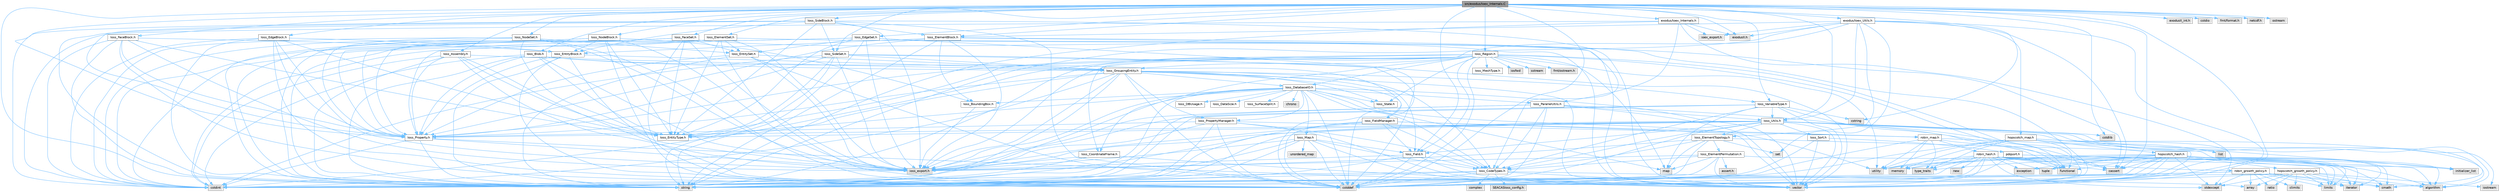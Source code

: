 digraph "src/exodus/Ioex_Internals.C"
{
 // INTERACTIVE_SVG=YES
 // LATEX_PDF_SIZE
  bgcolor="transparent";
  edge [fontname=Helvetica,fontsize=10,labelfontname=Helvetica,labelfontsize=10];
  node [fontname=Helvetica,fontsize=10,shape=box,height=0.2,width=0.4];
  Node1 [id="Node000001",label="src/exodus/Ioex_Internals.C",height=0.2,width=0.4,color="gray40", fillcolor="grey60", style="filled", fontcolor="black",tooltip=" "];
  Node1 -> Node2 [id="edge1_Node000001_Node000002",color="steelblue1",style="solid",tooltip=" "];
  Node2 [id="Node000002",label="exodus/Ioex_Internals.h",height=0.2,width=0.4,color="grey40", fillcolor="white", style="filled",URL="$Ioex__Internals_8h.html",tooltip=" "];
  Node2 -> Node3 [id="edge2_Node000002_Node000003",color="steelblue1",style="solid",tooltip=" "];
  Node3 [id="Node000003",label="ioex_export.h",height=0.2,width=0.4,color="grey60", fillcolor="#E0E0E0", style="filled",tooltip=" "];
  Node2 -> Node4 [id="edge3_Node000002_Node000004",color="steelblue1",style="solid",tooltip=" "];
  Node4 [id="Node000004",label="Ioss_ParallelUtils.h",height=0.2,width=0.4,color="grey40", fillcolor="white", style="filled",URL="$Ioss__ParallelUtils_8h.html",tooltip=" "];
  Node4 -> Node5 [id="edge4_Node000004_Node000005",color="steelblue1",style="solid",tooltip=" "];
  Node5 [id="Node000005",label="ioss_export.h",height=0.2,width=0.4,color="grey60", fillcolor="#E0E0E0", style="filled",tooltip=" "];
  Node4 -> Node6 [id="edge5_Node000004_Node000006",color="steelblue1",style="solid",tooltip=" "];
  Node6 [id="Node000006",label="Ioss_CodeTypes.h",height=0.2,width=0.4,color="grey40", fillcolor="white", style="filled",URL="$Ioss__CodeTypes_8h.html",tooltip=" "];
  Node6 -> Node7 [id="edge6_Node000006_Node000007",color="steelblue1",style="solid",tooltip=" "];
  Node7 [id="Node000007",label="array",height=0.2,width=0.4,color="grey60", fillcolor="#E0E0E0", style="filled",tooltip=" "];
  Node6 -> Node8 [id="edge7_Node000006_Node000008",color="steelblue1",style="solid",tooltip=" "];
  Node8 [id="Node000008",label="cstddef",height=0.2,width=0.4,color="grey60", fillcolor="#E0E0E0", style="filled",tooltip=" "];
  Node6 -> Node9 [id="edge8_Node000006_Node000009",color="steelblue1",style="solid",tooltip=" "];
  Node9 [id="Node000009",label="cstdint",height=0.2,width=0.4,color="grey60", fillcolor="#E0E0E0", style="filled",tooltip=" "];
  Node6 -> Node10 [id="edge9_Node000006_Node000010",color="steelblue1",style="solid",tooltip=" "];
  Node10 [id="Node000010",label="string",height=0.2,width=0.4,color="grey60", fillcolor="#E0E0E0", style="filled",tooltip=" "];
  Node6 -> Node11 [id="edge10_Node000006_Node000011",color="steelblue1",style="solid",tooltip=" "];
  Node11 [id="Node000011",label="vector",height=0.2,width=0.4,color="grey60", fillcolor="#E0E0E0", style="filled",tooltip=" "];
  Node6 -> Node12 [id="edge11_Node000006_Node000012",color="steelblue1",style="solid",tooltip=" "];
  Node12 [id="Node000012",label="SEACASIoss_config.h",height=0.2,width=0.4,color="grey60", fillcolor="#E0E0E0", style="filled",tooltip=" "];
  Node6 -> Node13 [id="edge12_Node000006_Node000013",color="steelblue1",style="solid",tooltip=" "];
  Node13 [id="Node000013",label="complex",height=0.2,width=0.4,color="grey60", fillcolor="#E0E0E0", style="filled",tooltip=" "];
  Node4 -> Node14 [id="edge13_Node000004_Node000014",color="steelblue1",style="solid",tooltip=" "];
  Node14 [id="Node000014",label="Ioss_Utils.h",height=0.2,width=0.4,color="grey40", fillcolor="white", style="filled",URL="$Ioss__Utils_8h.html",tooltip=" "];
  Node14 -> Node5 [id="edge14_Node000014_Node000005",color="steelblue1",style="solid",tooltip=" "];
  Node14 -> Node6 [id="edge15_Node000014_Node000006",color="steelblue1",style="solid",tooltip=" "];
  Node14 -> Node15 [id="edge16_Node000014_Node000015",color="steelblue1",style="solid",tooltip=" "];
  Node15 [id="Node000015",label="Ioss_ElementTopology.h",height=0.2,width=0.4,color="grey40", fillcolor="white", style="filled",URL="$Ioss__ElementTopology_8h.html",tooltip=" "];
  Node15 -> Node5 [id="edge17_Node000015_Node000005",color="steelblue1",style="solid",tooltip=" "];
  Node15 -> Node6 [id="edge18_Node000015_Node000006",color="steelblue1",style="solid",tooltip=" "];
  Node15 -> Node16 [id="edge19_Node000015_Node000016",color="steelblue1",style="solid",tooltip=" "];
  Node16 [id="Node000016",label="Ioss_ElementPermutation.h",height=0.2,width=0.4,color="grey40", fillcolor="white", style="filled",URL="$Ioss__ElementPermutation_8h.html",tooltip=" "];
  Node16 -> Node5 [id="edge20_Node000016_Node000005",color="steelblue1",style="solid",tooltip=" "];
  Node16 -> Node6 [id="edge21_Node000016_Node000006",color="steelblue1",style="solid",tooltip=" "];
  Node16 -> Node17 [id="edge22_Node000016_Node000017",color="steelblue1",style="solid",tooltip=" "];
  Node17 [id="Node000017",label="assert.h",height=0.2,width=0.4,color="grey60", fillcolor="#E0E0E0", style="filled",tooltip=" "];
  Node16 -> Node18 [id="edge23_Node000016_Node000018",color="steelblue1",style="solid",tooltip=" "];
  Node18 [id="Node000018",label="limits",height=0.2,width=0.4,color="grey60", fillcolor="#E0E0E0", style="filled",tooltip=" "];
  Node16 -> Node19 [id="edge24_Node000016_Node000019",color="steelblue1",style="solid",tooltip=" "];
  Node19 [id="Node000019",label="map",height=0.2,width=0.4,color="grey60", fillcolor="#E0E0E0", style="filled",tooltip=" "];
  Node16 -> Node10 [id="edge25_Node000016_Node000010",color="steelblue1",style="solid",tooltip=" "];
  Node16 -> Node11 [id="edge26_Node000016_Node000011",color="steelblue1",style="solid",tooltip=" "];
  Node15 -> Node19 [id="edge27_Node000015_Node000019",color="steelblue1",style="solid",tooltip=" "];
  Node15 -> Node20 [id="edge28_Node000015_Node000020",color="steelblue1",style="solid",tooltip=" "];
  Node20 [id="Node000020",label="set",height=0.2,width=0.4,color="grey60", fillcolor="#E0E0E0", style="filled",tooltip=" "];
  Node15 -> Node10 [id="edge29_Node000015_Node000010",color="steelblue1",style="solid",tooltip=" "];
  Node15 -> Node11 [id="edge30_Node000015_Node000011",color="steelblue1",style="solid",tooltip=" "];
  Node14 -> Node21 [id="edge31_Node000014_Node000021",color="steelblue1",style="solid",tooltip=" "];
  Node21 [id="Node000021",label="Ioss_EntityType.h",height=0.2,width=0.4,color="grey40", fillcolor="white", style="filled",URL="$Ioss__EntityType_8h.html",tooltip=" "];
  Node14 -> Node22 [id="edge32_Node000014_Node000022",color="steelblue1",style="solid",tooltip=" "];
  Node22 [id="Node000022",label="Ioss_Field.h",height=0.2,width=0.4,color="grey40", fillcolor="white", style="filled",URL="$Ioss__Field_8h.html",tooltip=" "];
  Node22 -> Node5 [id="edge33_Node000022_Node000005",color="steelblue1",style="solid",tooltip=" "];
  Node22 -> Node6 [id="edge34_Node000022_Node000006",color="steelblue1",style="solid",tooltip=" "];
  Node22 -> Node8 [id="edge35_Node000022_Node000008",color="steelblue1",style="solid",tooltip=" "];
  Node22 -> Node10 [id="edge36_Node000022_Node000010",color="steelblue1",style="solid",tooltip=" "];
  Node22 -> Node11 [id="edge37_Node000022_Node000011",color="steelblue1",style="solid",tooltip=" "];
  Node14 -> Node23 [id="edge38_Node000014_Node000023",color="steelblue1",style="solid",tooltip=" "];
  Node23 [id="Node000023",label="Ioss_Property.h",height=0.2,width=0.4,color="grey40", fillcolor="white", style="filled",URL="$Ioss__Property_8h.html",tooltip=" "];
  Node23 -> Node5 [id="edge39_Node000023_Node000005",color="steelblue1",style="solid",tooltip=" "];
  Node23 -> Node9 [id="edge40_Node000023_Node000009",color="steelblue1",style="solid",tooltip=" "];
  Node23 -> Node10 [id="edge41_Node000023_Node000010",color="steelblue1",style="solid",tooltip=" "];
  Node23 -> Node11 [id="edge42_Node000023_Node000011",color="steelblue1",style="solid",tooltip=" "];
  Node14 -> Node24 [id="edge43_Node000014_Node000024",color="steelblue1",style="solid",tooltip=" "];
  Node24 [id="Node000024",label="Ioss_Sort.h",height=0.2,width=0.4,color="grey40", fillcolor="white", style="filled",URL="$Ioss__Sort_8h.html",tooltip=" "];
  Node24 -> Node25 [id="edge44_Node000024_Node000025",color="steelblue1",style="solid",tooltip=" "];
  Node25 [id="Node000025",label="pdqsort.h",height=0.2,width=0.4,color="grey40", fillcolor="white", style="filled",URL="$pdqsort_8h.html",tooltip=" "];
  Node25 -> Node26 [id="edge45_Node000025_Node000026",color="steelblue1",style="solid",tooltip=" "];
  Node26 [id="Node000026",label="algorithm",height=0.2,width=0.4,color="grey60", fillcolor="#E0E0E0", style="filled",tooltip=" "];
  Node25 -> Node8 [id="edge46_Node000025_Node000008",color="steelblue1",style="solid",tooltip=" "];
  Node25 -> Node27 [id="edge47_Node000025_Node000027",color="steelblue1",style="solid",tooltip=" "];
  Node27 [id="Node000027",label="functional",height=0.2,width=0.4,color="grey60", fillcolor="#E0E0E0", style="filled",tooltip=" "];
  Node25 -> Node28 [id="edge48_Node000025_Node000028",color="steelblue1",style="solid",tooltip=" "];
  Node28 [id="Node000028",label="iterator",height=0.2,width=0.4,color="grey60", fillcolor="#E0E0E0", style="filled",tooltip=" "];
  Node25 -> Node29 [id="edge49_Node000025_Node000029",color="steelblue1",style="solid",tooltip=" "];
  Node29 [id="Node000029",label="utility",height=0.2,width=0.4,color="grey60", fillcolor="#E0E0E0", style="filled",tooltip=" "];
  Node24 -> Node8 [id="edge50_Node000024_Node000008",color="steelblue1",style="solid",tooltip=" "];
  Node24 -> Node11 [id="edge51_Node000024_Node000011",color="steelblue1",style="solid",tooltip=" "];
  Node14 -> Node26 [id="edge52_Node000014_Node000026",color="steelblue1",style="solid",tooltip=" "];
  Node14 -> Node30 [id="edge53_Node000014_Node000030",color="steelblue1",style="solid",tooltip=" "];
  Node30 [id="Node000030",label="cassert",height=0.2,width=0.4,color="grey60", fillcolor="#E0E0E0", style="filled",tooltip=" "];
  Node14 -> Node31 [id="edge54_Node000014_Node000031",color="steelblue1",style="solid",tooltip=" "];
  Node31 [id="Node000031",label="cmath",height=0.2,width=0.4,color="grey60", fillcolor="#E0E0E0", style="filled",tooltip=" "];
  Node14 -> Node8 [id="edge55_Node000014_Node000008",color="steelblue1",style="solid",tooltip=" "];
  Node14 -> Node9 [id="edge56_Node000014_Node000009",color="steelblue1",style="solid",tooltip=" "];
  Node14 -> Node32 [id="edge57_Node000014_Node000032",color="steelblue1",style="solid",tooltip=" "];
  Node32 [id="Node000032",label="cstdlib",height=0.2,width=0.4,color="grey60", fillcolor="#E0E0E0", style="filled",tooltip=" "];
  Node14 -> Node33 [id="edge58_Node000014_Node000033",color="steelblue1",style="solid",tooltip=" "];
  Node33 [id="Node000033",label="iostream",height=0.2,width=0.4,color="grey60", fillcolor="#E0E0E0", style="filled",tooltip=" "];
  Node14 -> Node34 [id="edge59_Node000014_Node000034",color="steelblue1",style="solid",tooltip=" "];
  Node34 [id="Node000034",label="stdexcept",height=0.2,width=0.4,color="grey60", fillcolor="#E0E0E0", style="filled",tooltip=" "];
  Node14 -> Node10 [id="edge60_Node000014_Node000010",color="steelblue1",style="solid",tooltip=" "];
  Node14 -> Node11 [id="edge61_Node000014_Node000011",color="steelblue1",style="solid",tooltip=" "];
  Node4 -> Node30 [id="edge62_Node000004_Node000030",color="steelblue1",style="solid",tooltip=" "];
  Node4 -> Node8 [id="edge63_Node000004_Node000008",color="steelblue1",style="solid",tooltip=" "];
  Node4 -> Node10 [id="edge64_Node000004_Node000010",color="steelblue1",style="solid",tooltip=" "];
  Node4 -> Node11 [id="edge65_Node000004_Node000011",color="steelblue1",style="solid",tooltip=" "];
  Node2 -> Node9 [id="edge66_Node000002_Node000009",color="steelblue1",style="solid",tooltip=" "];
  Node2 -> Node35 [id="edge67_Node000002_Node000035",color="steelblue1",style="solid",tooltip=" "];
  Node35 [id="Node000035",label="exodusII.h",height=0.2,width=0.4,color="grey60", fillcolor="#E0E0E0", style="filled",tooltip=" "];
  Node2 -> Node10 [id="edge68_Node000002_Node000010",color="steelblue1",style="solid",tooltip=" "];
  Node2 -> Node11 [id="edge69_Node000002_Node000011",color="steelblue1",style="solid",tooltip=" "];
  Node1 -> Node36 [id="edge70_Node000001_Node000036",color="steelblue1",style="solid",tooltip=" "];
  Node36 [id="Node000036",label="exodus/Ioex_Utils.h",height=0.2,width=0.4,color="grey40", fillcolor="white", style="filled",URL="$Ioex__Utils_8h.html",tooltip=" "];
  Node36 -> Node3 [id="edge71_Node000036_Node000003",color="steelblue1",style="solid",tooltip=" "];
  Node36 -> Node37 [id="edge72_Node000036_Node000037",color="steelblue1",style="solid",tooltip=" "];
  Node37 [id="Node000037",label="Ioss_CoordinateFrame.h",height=0.2,width=0.4,color="grey40", fillcolor="white", style="filled",URL="$Ioss__CoordinateFrame_8h.html",tooltip=" "];
  Node37 -> Node5 [id="edge73_Node000037_Node000005",color="steelblue1",style="solid",tooltip=" "];
  Node37 -> Node9 [id="edge74_Node000037_Node000009",color="steelblue1",style="solid",tooltip=" "];
  Node37 -> Node11 [id="edge75_Node000037_Node000011",color="steelblue1",style="solid",tooltip=" "];
  Node36 -> Node38 [id="edge76_Node000036_Node000038",color="steelblue1",style="solid",tooltip=" "];
  Node38 [id="Node000038",label="Ioss_ElementBlock.h",height=0.2,width=0.4,color="grey40", fillcolor="white", style="filled",URL="$Ioss__ElementBlock_8h.html",tooltip=" "];
  Node38 -> Node5 [id="edge77_Node000038_Node000005",color="steelblue1",style="solid",tooltip=" "];
  Node38 -> Node39 [id="edge78_Node000038_Node000039",color="steelblue1",style="solid",tooltip=" "];
  Node39 [id="Node000039",label="Ioss_BoundingBox.h",height=0.2,width=0.4,color="grey40", fillcolor="white", style="filled",URL="$Ioss__BoundingBox_8h.html",tooltip=" "];
  Node39 -> Node5 [id="edge79_Node000039_Node000005",color="steelblue1",style="solid",tooltip=" "];
  Node38 -> Node6 [id="edge80_Node000038_Node000006",color="steelblue1",style="solid",tooltip=" "];
  Node38 -> Node40 [id="edge81_Node000038_Node000040",color="steelblue1",style="solid",tooltip=" "];
  Node40 [id="Node000040",label="Ioss_EntityBlock.h",height=0.2,width=0.4,color="grey40", fillcolor="white", style="filled",URL="$Ioss__EntityBlock_8h.html",tooltip=" "];
  Node40 -> Node5 [id="edge82_Node000040_Node000005",color="steelblue1",style="solid",tooltip=" "];
  Node40 -> Node41 [id="edge83_Node000040_Node000041",color="steelblue1",style="solid",tooltip=" "];
  Node41 [id="Node000041",label="Ioss_GroupingEntity.h",height=0.2,width=0.4,color="grey40", fillcolor="white", style="filled",URL="$Ioss__GroupingEntity_8h.html",tooltip=" "];
  Node41 -> Node5 [id="edge84_Node000041_Node000005",color="steelblue1",style="solid",tooltip=" "];
  Node41 -> Node6 [id="edge85_Node000041_Node000006",color="steelblue1",style="solid",tooltip=" "];
  Node41 -> Node42 [id="edge86_Node000041_Node000042",color="steelblue1",style="solid",tooltip=" "];
  Node42 [id="Node000042",label="Ioss_DatabaseIO.h",height=0.2,width=0.4,color="grey40", fillcolor="white", style="filled",URL="$Ioss__DatabaseIO_8h.html",tooltip=" "];
  Node42 -> Node5 [id="edge87_Node000042_Node000005",color="steelblue1",style="solid",tooltip=" "];
  Node42 -> Node39 [id="edge88_Node000042_Node000039",color="steelblue1",style="solid",tooltip=" "];
  Node42 -> Node6 [id="edge89_Node000042_Node000006",color="steelblue1",style="solid",tooltip=" "];
  Node42 -> Node43 [id="edge90_Node000042_Node000043",color="steelblue1",style="solid",tooltip=" "];
  Node43 [id="Node000043",label="Ioss_DBUsage.h",height=0.2,width=0.4,color="grey40", fillcolor="white", style="filled",URL="$Ioss__DBUsage_8h.html",tooltip=" "];
  Node42 -> Node44 [id="edge91_Node000042_Node000044",color="steelblue1",style="solid",tooltip=" "];
  Node44 [id="Node000044",label="Ioss_DataSize.h",height=0.2,width=0.4,color="grey40", fillcolor="white", style="filled",URL="$Ioss__DataSize_8h.html",tooltip=" "];
  Node42 -> Node21 [id="edge92_Node000042_Node000021",color="steelblue1",style="solid",tooltip=" "];
  Node42 -> Node45 [id="edge93_Node000042_Node000045",color="steelblue1",style="solid",tooltip=" "];
  Node45 [id="Node000045",label="Ioss_Map.h",height=0.2,width=0.4,color="grey40", fillcolor="white", style="filled",URL="$Ioss__Map_8h.html",tooltip=" "];
  Node45 -> Node5 [id="edge94_Node000045_Node000005",color="steelblue1",style="solid",tooltip=" "];
  Node45 -> Node6 [id="edge95_Node000045_Node000006",color="steelblue1",style="solid",tooltip=" "];
  Node45 -> Node22 [id="edge96_Node000045_Node000022",color="steelblue1",style="solid",tooltip=" "];
  Node45 -> Node8 [id="edge97_Node000045_Node000008",color="steelblue1",style="solid",tooltip=" "];
  Node45 -> Node9 [id="edge98_Node000045_Node000009",color="steelblue1",style="solid",tooltip=" "];
  Node45 -> Node10 [id="edge99_Node000045_Node000010",color="steelblue1",style="solid",tooltip=" "];
  Node45 -> Node11 [id="edge100_Node000045_Node000011",color="steelblue1",style="solid",tooltip=" "];
  Node45 -> Node46 [id="edge101_Node000045_Node000046",color="steelblue1",style="solid",tooltip=" "];
  Node46 [id="Node000046",label="unordered_map",height=0.2,width=0.4,color="grey60", fillcolor="#E0E0E0", style="filled",tooltip=" "];
  Node42 -> Node4 [id="edge102_Node000042_Node000004",color="steelblue1",style="solid",tooltip=" "];
  Node42 -> Node47 [id="edge103_Node000042_Node000047",color="steelblue1",style="solid",tooltip=" "];
  Node47 [id="Node000047",label="Ioss_PropertyManager.h",height=0.2,width=0.4,color="grey40", fillcolor="white", style="filled",URL="$Ioss__PropertyManager_8h.html",tooltip=" "];
  Node47 -> Node5 [id="edge104_Node000047_Node000005",color="steelblue1",style="solid",tooltip=" "];
  Node47 -> Node6 [id="edge105_Node000047_Node000006",color="steelblue1",style="solid",tooltip=" "];
  Node47 -> Node23 [id="edge106_Node000047_Node000023",color="steelblue1",style="solid",tooltip=" "];
  Node47 -> Node8 [id="edge107_Node000047_Node000008",color="steelblue1",style="solid",tooltip=" "];
  Node47 -> Node10 [id="edge108_Node000047_Node000010",color="steelblue1",style="solid",tooltip=" "];
  Node47 -> Node11 [id="edge109_Node000047_Node000011",color="steelblue1",style="solid",tooltip=" "];
  Node47 -> Node48 [id="edge110_Node000047_Node000048",color="steelblue1",style="solid",tooltip=" "];
  Node48 [id="Node000048",label="robin_map.h",height=0.2,width=0.4,color="grey40", fillcolor="white", style="filled",URL="$robin__map_8h.html",tooltip=" "];
  Node48 -> Node8 [id="edge111_Node000048_Node000008",color="steelblue1",style="solid",tooltip=" "];
  Node48 -> Node27 [id="edge112_Node000048_Node000027",color="steelblue1",style="solid",tooltip=" "];
  Node48 -> Node49 [id="edge113_Node000048_Node000049",color="steelblue1",style="solid",tooltip=" "];
  Node49 [id="Node000049",label="initializer_list",height=0.2,width=0.4,color="grey60", fillcolor="#E0E0E0", style="filled",tooltip=" "];
  Node48 -> Node50 [id="edge114_Node000048_Node000050",color="steelblue1",style="solid",tooltip=" "];
  Node50 [id="Node000050",label="memory",height=0.2,width=0.4,color="grey60", fillcolor="#E0E0E0", style="filled",tooltip=" "];
  Node48 -> Node51 [id="edge115_Node000048_Node000051",color="steelblue1",style="solid",tooltip=" "];
  Node51 [id="Node000051",label="type_traits",height=0.2,width=0.4,color="grey60", fillcolor="#E0E0E0", style="filled",tooltip=" "];
  Node48 -> Node29 [id="edge116_Node000048_Node000029",color="steelblue1",style="solid",tooltip=" "];
  Node48 -> Node52 [id="edge117_Node000048_Node000052",color="steelblue1",style="solid",tooltip=" "];
  Node52 [id="Node000052",label="robin_hash.h",height=0.2,width=0.4,color="grey40", fillcolor="white", style="filled",URL="$robin__hash_8h.html",tooltip=" "];
  Node52 -> Node26 [id="edge118_Node000052_Node000026",color="steelblue1",style="solid",tooltip=" "];
  Node52 -> Node30 [id="edge119_Node000052_Node000030",color="steelblue1",style="solid",tooltip=" "];
  Node52 -> Node31 [id="edge120_Node000052_Node000031",color="steelblue1",style="solid",tooltip=" "];
  Node52 -> Node8 [id="edge121_Node000052_Node000008",color="steelblue1",style="solid",tooltip=" "];
  Node52 -> Node9 [id="edge122_Node000052_Node000009",color="steelblue1",style="solid",tooltip=" "];
  Node52 -> Node53 [id="edge123_Node000052_Node000053",color="steelblue1",style="solid",tooltip=" "];
  Node53 [id="Node000053",label="exception",height=0.2,width=0.4,color="grey60", fillcolor="#E0E0E0", style="filled",tooltip=" "];
  Node52 -> Node28 [id="edge124_Node000052_Node000028",color="steelblue1",style="solid",tooltip=" "];
  Node52 -> Node18 [id="edge125_Node000052_Node000018",color="steelblue1",style="solid",tooltip=" "];
  Node52 -> Node50 [id="edge126_Node000052_Node000050",color="steelblue1",style="solid",tooltip=" "];
  Node52 -> Node54 [id="edge127_Node000052_Node000054",color="steelblue1",style="solid",tooltip=" "];
  Node54 [id="Node000054",label="new",height=0.2,width=0.4,color="grey60", fillcolor="#E0E0E0", style="filled",tooltip=" "];
  Node52 -> Node34 [id="edge128_Node000052_Node000034",color="steelblue1",style="solid",tooltip=" "];
  Node52 -> Node55 [id="edge129_Node000052_Node000055",color="steelblue1",style="solid",tooltip=" "];
  Node55 [id="Node000055",label="tuple",height=0.2,width=0.4,color="grey60", fillcolor="#E0E0E0", style="filled",tooltip=" "];
  Node52 -> Node51 [id="edge130_Node000052_Node000051",color="steelblue1",style="solid",tooltip=" "];
  Node52 -> Node29 [id="edge131_Node000052_Node000029",color="steelblue1",style="solid",tooltip=" "];
  Node52 -> Node11 [id="edge132_Node000052_Node000011",color="steelblue1",style="solid",tooltip=" "];
  Node52 -> Node56 [id="edge133_Node000052_Node000056",color="steelblue1",style="solid",tooltip=" "];
  Node56 [id="Node000056",label="robin_growth_policy.h",height=0.2,width=0.4,color="grey40", fillcolor="white", style="filled",URL="$robin__growth__policy_8h.html",tooltip=" "];
  Node56 -> Node26 [id="edge134_Node000056_Node000026",color="steelblue1",style="solid",tooltip=" "];
  Node56 -> Node7 [id="edge135_Node000056_Node000007",color="steelblue1",style="solid",tooltip=" "];
  Node56 -> Node57 [id="edge136_Node000056_Node000057",color="steelblue1",style="solid",tooltip=" "];
  Node57 [id="Node000057",label="climits",height=0.2,width=0.4,color="grey60", fillcolor="#E0E0E0", style="filled",tooltip=" "];
  Node56 -> Node31 [id="edge137_Node000056_Node000031",color="steelblue1",style="solid",tooltip=" "];
  Node56 -> Node8 [id="edge138_Node000056_Node000008",color="steelblue1",style="solid",tooltip=" "];
  Node56 -> Node9 [id="edge139_Node000056_Node000009",color="steelblue1",style="solid",tooltip=" "];
  Node56 -> Node28 [id="edge140_Node000056_Node000028",color="steelblue1",style="solid",tooltip=" "];
  Node56 -> Node18 [id="edge141_Node000056_Node000018",color="steelblue1",style="solid",tooltip=" "];
  Node56 -> Node58 [id="edge142_Node000056_Node000058",color="steelblue1",style="solid",tooltip=" "];
  Node58 [id="Node000058",label="ratio",height=0.2,width=0.4,color="grey60", fillcolor="#E0E0E0", style="filled",tooltip=" "];
  Node56 -> Node34 [id="edge143_Node000056_Node000034",color="steelblue1",style="solid",tooltip=" "];
  Node42 -> Node59 [id="edge144_Node000042_Node000059",color="steelblue1",style="solid",tooltip=" "];
  Node59 [id="Node000059",label="Ioss_State.h",height=0.2,width=0.4,color="grey40", fillcolor="white", style="filled",URL="$Ioss__State_8h.html",tooltip=" "];
  Node42 -> Node60 [id="edge145_Node000042_Node000060",color="steelblue1",style="solid",tooltip=" "];
  Node60 [id="Node000060",label="Ioss_SurfaceSplit.h",height=0.2,width=0.4,color="grey40", fillcolor="white", style="filled",URL="$Ioss__SurfaceSplit_8h.html",tooltip=" "];
  Node42 -> Node61 [id="edge146_Node000042_Node000061",color="steelblue1",style="solid",tooltip=" "];
  Node61 [id="Node000061",label="chrono",height=0.2,width=0.4,color="grey60", fillcolor="#E0E0E0", style="filled",tooltip=" "];
  Node42 -> Node8 [id="edge147_Node000042_Node000008",color="steelblue1",style="solid",tooltip=" "];
  Node42 -> Node9 [id="edge148_Node000042_Node000009",color="steelblue1",style="solid",tooltip=" "];
  Node42 -> Node19 [id="edge149_Node000042_Node000019",color="steelblue1",style="solid",tooltip=" "];
  Node42 -> Node10 [id="edge150_Node000042_Node000010",color="steelblue1",style="solid",tooltip=" "];
  Node42 -> Node29 [id="edge151_Node000042_Node000029",color="steelblue1",style="solid",tooltip=" "];
  Node42 -> Node11 [id="edge152_Node000042_Node000011",color="steelblue1",style="solid",tooltip=" "];
  Node41 -> Node21 [id="edge153_Node000041_Node000021",color="steelblue1",style="solid",tooltip=" "];
  Node41 -> Node22 [id="edge154_Node000041_Node000022",color="steelblue1",style="solid",tooltip=" "];
  Node41 -> Node62 [id="edge155_Node000041_Node000062",color="steelblue1",style="solid",tooltip=" "];
  Node62 [id="Node000062",label="Ioss_FieldManager.h",height=0.2,width=0.4,color="grey40", fillcolor="white", style="filled",URL="$Ioss__FieldManager_8h.html",tooltip=" "];
  Node62 -> Node5 [id="edge156_Node000062_Node000005",color="steelblue1",style="solid",tooltip=" "];
  Node62 -> Node6 [id="edge157_Node000062_Node000006",color="steelblue1",style="solid",tooltip=" "];
  Node62 -> Node22 [id="edge158_Node000062_Node000022",color="steelblue1",style="solid",tooltip=" "];
  Node62 -> Node8 [id="edge159_Node000062_Node000008",color="steelblue1",style="solid",tooltip=" "];
  Node62 -> Node10 [id="edge160_Node000062_Node000010",color="steelblue1",style="solid",tooltip=" "];
  Node62 -> Node11 [id="edge161_Node000062_Node000011",color="steelblue1",style="solid",tooltip=" "];
  Node62 -> Node48 [id="edge162_Node000062_Node000048",color="steelblue1",style="solid",tooltip=" "];
  Node41 -> Node23 [id="edge163_Node000041_Node000023",color="steelblue1",style="solid",tooltip=" "];
  Node41 -> Node47 [id="edge164_Node000041_Node000047",color="steelblue1",style="solid",tooltip=" "];
  Node41 -> Node59 [id="edge165_Node000041_Node000059",color="steelblue1",style="solid",tooltip=" "];
  Node41 -> Node63 [id="edge166_Node000041_Node000063",color="steelblue1",style="solid",tooltip=" "];
  Node63 [id="Node000063",label="Ioss_VariableType.h",height=0.2,width=0.4,color="grey40", fillcolor="white", style="filled",URL="$Ioss__VariableType_8h.html",tooltip=" "];
  Node63 -> Node5 [id="edge167_Node000063_Node000005",color="steelblue1",style="solid",tooltip=" "];
  Node63 -> Node6 [id="edge168_Node000063_Node000006",color="steelblue1",style="solid",tooltip=" "];
  Node63 -> Node14 [id="edge169_Node000063_Node000014",color="steelblue1",style="solid",tooltip=" "];
  Node63 -> Node64 [id="edge170_Node000063_Node000064",color="steelblue1",style="solid",tooltip=" "];
  Node64 [id="Node000064",label="cstring",height=0.2,width=0.4,color="grey60", fillcolor="#E0E0E0", style="filled",tooltip=" "];
  Node63 -> Node27 [id="edge171_Node000063_Node000027",color="steelblue1",style="solid",tooltip=" "];
  Node63 -> Node19 [id="edge172_Node000063_Node000019",color="steelblue1",style="solid",tooltip=" "];
  Node63 -> Node10 [id="edge173_Node000063_Node000010",color="steelblue1",style="solid",tooltip=" "];
  Node63 -> Node11 [id="edge174_Node000063_Node000011",color="steelblue1",style="solid",tooltip=" "];
  Node41 -> Node8 [id="edge175_Node000041_Node000008",color="steelblue1",style="solid",tooltip=" "];
  Node41 -> Node9 [id="edge176_Node000041_Node000009",color="steelblue1",style="solid",tooltip=" "];
  Node41 -> Node10 [id="edge177_Node000041_Node000010",color="steelblue1",style="solid",tooltip=" "];
  Node41 -> Node11 [id="edge178_Node000041_Node000011",color="steelblue1",style="solid",tooltip=" "];
  Node40 -> Node23 [id="edge179_Node000040_Node000023",color="steelblue1",style="solid",tooltip=" "];
  Node40 -> Node8 [id="edge180_Node000040_Node000008",color="steelblue1",style="solid",tooltip=" "];
  Node40 -> Node10 [id="edge181_Node000040_Node000010",color="steelblue1",style="solid",tooltip=" "];
  Node38 -> Node23 [id="edge182_Node000038_Node000023",color="steelblue1",style="solid",tooltip=" "];
  Node38 -> Node30 [id="edge183_Node000038_Node000030",color="steelblue1",style="solid",tooltip=" "];
  Node38 -> Node10 [id="edge184_Node000038_Node000010",color="steelblue1",style="solid",tooltip=" "];
  Node36 -> Node15 [id="edge185_Node000036_Node000015",color="steelblue1",style="solid",tooltip=" "];
  Node36 -> Node14 [id="edge186_Node000036_Node000014",color="steelblue1",style="solid",tooltip=" "];
  Node36 -> Node30 [id="edge187_Node000036_Node000030",color="steelblue1",style="solid",tooltip=" "];
  Node36 -> Node35 [id="edge188_Node000036_Node000035",color="steelblue1",style="solid",tooltip=" "];
  Node36 -> Node20 [id="edge189_Node000036_Node000020",color="steelblue1",style="solid",tooltip=" "];
  Node36 -> Node10 [id="edge190_Node000036_Node000010",color="steelblue1",style="solid",tooltip=" "];
  Node36 -> Node11 [id="edge191_Node000036_Node000011",color="steelblue1",style="solid",tooltip=" "];
  Node36 -> Node65 [id="edge192_Node000036_Node000065",color="steelblue1",style="solid",tooltip=" "];
  Node65 [id="Node000065",label="hopscotch_map.h",height=0.2,width=0.4,color="grey40", fillcolor="white", style="filled",URL="$hopscotch__map_8h.html",tooltip=" "];
  Node65 -> Node26 [id="edge193_Node000065_Node000026",color="steelblue1",style="solid",tooltip=" "];
  Node65 -> Node8 [id="edge194_Node000065_Node000008",color="steelblue1",style="solid",tooltip=" "];
  Node65 -> Node27 [id="edge195_Node000065_Node000027",color="steelblue1",style="solid",tooltip=" "];
  Node65 -> Node49 [id="edge196_Node000065_Node000049",color="steelblue1",style="solid",tooltip=" "];
  Node65 -> Node66 [id="edge197_Node000065_Node000066",color="steelblue1",style="solid",tooltip=" "];
  Node66 [id="Node000066",label="list",height=0.2,width=0.4,color="grey60", fillcolor="#E0E0E0", style="filled",tooltip=" "];
  Node65 -> Node50 [id="edge198_Node000065_Node000050",color="steelblue1",style="solid",tooltip=" "];
  Node65 -> Node51 [id="edge199_Node000065_Node000051",color="steelblue1",style="solid",tooltip=" "];
  Node65 -> Node29 [id="edge200_Node000065_Node000029",color="steelblue1",style="solid",tooltip=" "];
  Node65 -> Node67 [id="edge201_Node000065_Node000067",color="steelblue1",style="solid",tooltip=" "];
  Node67 [id="Node000067",label="hopscotch_hash.h",height=0.2,width=0.4,color="grey40", fillcolor="white", style="filled",URL="$hopscotch__hash_8h.html",tooltip=" "];
  Node67 -> Node26 [id="edge202_Node000067_Node000026",color="steelblue1",style="solid",tooltip=" "];
  Node67 -> Node30 [id="edge203_Node000067_Node000030",color="steelblue1",style="solid",tooltip=" "];
  Node67 -> Node31 [id="edge204_Node000067_Node000031",color="steelblue1",style="solid",tooltip=" "];
  Node67 -> Node8 [id="edge205_Node000067_Node000008",color="steelblue1",style="solid",tooltip=" "];
  Node67 -> Node9 [id="edge206_Node000067_Node000009",color="steelblue1",style="solid",tooltip=" "];
  Node67 -> Node53 [id="edge207_Node000067_Node000053",color="steelblue1",style="solid",tooltip=" "];
  Node67 -> Node27 [id="edge208_Node000067_Node000027",color="steelblue1",style="solid",tooltip=" "];
  Node67 -> Node49 [id="edge209_Node000067_Node000049",color="steelblue1",style="solid",tooltip=" "];
  Node67 -> Node28 [id="edge210_Node000067_Node000028",color="steelblue1",style="solid",tooltip=" "];
  Node67 -> Node18 [id="edge211_Node000067_Node000018",color="steelblue1",style="solid",tooltip=" "];
  Node67 -> Node50 [id="edge212_Node000067_Node000050",color="steelblue1",style="solid",tooltip=" "];
  Node67 -> Node34 [id="edge213_Node000067_Node000034",color="steelblue1",style="solid",tooltip=" "];
  Node67 -> Node55 [id="edge214_Node000067_Node000055",color="steelblue1",style="solid",tooltip=" "];
  Node67 -> Node51 [id="edge215_Node000067_Node000051",color="steelblue1",style="solid",tooltip=" "];
  Node67 -> Node29 [id="edge216_Node000067_Node000029",color="steelblue1",style="solid",tooltip=" "];
  Node67 -> Node11 [id="edge217_Node000067_Node000011",color="steelblue1",style="solid",tooltip=" "];
  Node67 -> Node68 [id="edge218_Node000067_Node000068",color="steelblue1",style="solid",tooltip=" "];
  Node68 [id="Node000068",label="hopscotch_growth_policy.h",height=0.2,width=0.4,color="grey40", fillcolor="white", style="filled",URL="$hopscotch__growth__policy_8h.html",tooltip=" "];
  Node68 -> Node26 [id="edge219_Node000068_Node000026",color="steelblue1",style="solid",tooltip=" "];
  Node68 -> Node7 [id="edge220_Node000068_Node000007",color="steelblue1",style="solid",tooltip=" "];
  Node68 -> Node57 [id="edge221_Node000068_Node000057",color="steelblue1",style="solid",tooltip=" "];
  Node68 -> Node31 [id="edge222_Node000068_Node000031",color="steelblue1",style="solid",tooltip=" "];
  Node68 -> Node8 [id="edge223_Node000068_Node000008",color="steelblue1",style="solid",tooltip=" "];
  Node68 -> Node9 [id="edge224_Node000068_Node000009",color="steelblue1",style="solid",tooltip=" "];
  Node68 -> Node28 [id="edge225_Node000068_Node000028",color="steelblue1",style="solid",tooltip=" "];
  Node68 -> Node18 [id="edge226_Node000068_Node000018",color="steelblue1",style="solid",tooltip=" "];
  Node68 -> Node58 [id="edge227_Node000068_Node000058",color="steelblue1",style="solid",tooltip=" "];
  Node68 -> Node34 [id="edge228_Node000068_Node000034",color="steelblue1",style="solid",tooltip=" "];
  Node68 -> Node33 [id="edge229_Node000068_Node000033",color="steelblue1",style="solid",tooltip=" "];
  Node1 -> Node35 [id="edge230_Node000001_Node000035",color="steelblue1",style="solid",tooltip=" "];
  Node1 -> Node69 [id="edge231_Node000001_Node000069",color="steelblue1",style="solid",tooltip=" "];
  Node69 [id="Node000069",label="exodusII_int.h",height=0.2,width=0.4,color="grey60", fillcolor="#E0E0E0", style="filled",tooltip=" "];
  Node1 -> Node30 [id="edge232_Node000001_Node000030",color="steelblue1",style="solid",tooltip=" "];
  Node1 -> Node8 [id="edge233_Node000001_Node000008",color="steelblue1",style="solid",tooltip=" "];
  Node1 -> Node70 [id="edge234_Node000001_Node000070",color="steelblue1",style="solid",tooltip=" "];
  Node70 [id="Node000070",label="cstdio",height=0.2,width=0.4,color="grey60", fillcolor="#E0E0E0", style="filled",tooltip=" "];
  Node1 -> Node32 [id="edge235_Node000001_Node000032",color="steelblue1",style="solid",tooltip=" "];
  Node1 -> Node64 [id="edge236_Node000001_Node000064",color="steelblue1",style="solid",tooltip=" "];
  Node1 -> Node71 [id="edge237_Node000001_Node000071",color="steelblue1",style="solid",tooltip=" "];
  Node71 [id="Node000071",label="fmt/format.h",height=0.2,width=0.4,color="grey60", fillcolor="#E0E0E0", style="filled",tooltip=" "];
  Node1 -> Node72 [id="edge238_Node000001_Node000072",color="steelblue1",style="solid",tooltip=" "];
  Node72 [id="Node000072",label="netcdf.h",height=0.2,width=0.4,color="grey60", fillcolor="#E0E0E0", style="filled",tooltip=" "];
  Node1 -> Node73 [id="edge239_Node000001_Node000073",color="steelblue1",style="solid",tooltip=" "];
  Node73 [id="Node000073",label="ostream",height=0.2,width=0.4,color="grey60", fillcolor="#E0E0E0", style="filled",tooltip=" "];
  Node1 -> Node10 [id="edge240_Node000001_Node000010",color="steelblue1",style="solid",tooltip=" "];
  Node1 -> Node11 [id="edge241_Node000001_Node000011",color="steelblue1",style="solid",tooltip=" "];
  Node1 -> Node74 [id="edge242_Node000001_Node000074",color="steelblue1",style="solid",tooltip=" "];
  Node74 [id="Node000074",label="Ioss_Assembly.h",height=0.2,width=0.4,color="grey40", fillcolor="white", style="filled",URL="$Ioss__Assembly_8h.html",tooltip=" "];
  Node74 -> Node5 [id="edge243_Node000074_Node000005",color="steelblue1",style="solid",tooltip=" "];
  Node74 -> Node21 [id="edge244_Node000074_Node000021",color="steelblue1",style="solid",tooltip=" "];
  Node74 -> Node23 [id="edge245_Node000074_Node000023",color="steelblue1",style="solid",tooltip=" "];
  Node74 -> Node41 [id="edge246_Node000074_Node000041",color="steelblue1",style="solid",tooltip=" "];
  Node74 -> Node8 [id="edge247_Node000074_Node000008",color="steelblue1",style="solid",tooltip=" "];
  Node74 -> Node9 [id="edge248_Node000074_Node000009",color="steelblue1",style="solid",tooltip=" "];
  Node74 -> Node10 [id="edge249_Node000074_Node000010",color="steelblue1",style="solid",tooltip=" "];
  Node1 -> Node75 [id="edge250_Node000001_Node000075",color="steelblue1",style="solid",tooltip=" "];
  Node75 [id="Node000075",label="Ioss_Blob.h",height=0.2,width=0.4,color="grey40", fillcolor="white", style="filled",URL="$Ioss__Blob_8h.html",tooltip=" "];
  Node75 -> Node5 [id="edge251_Node000075_Node000005",color="steelblue1",style="solid",tooltip=" "];
  Node75 -> Node21 [id="edge252_Node000075_Node000021",color="steelblue1",style="solid",tooltip=" "];
  Node75 -> Node23 [id="edge253_Node000075_Node000023",color="steelblue1",style="solid",tooltip=" "];
  Node75 -> Node41 [id="edge254_Node000075_Node000041",color="steelblue1",style="solid",tooltip=" "];
  Node75 -> Node8 [id="edge255_Node000075_Node000008",color="steelblue1",style="solid",tooltip=" "];
  Node75 -> Node9 [id="edge256_Node000075_Node000009",color="steelblue1",style="solid",tooltip=" "];
  Node75 -> Node10 [id="edge257_Node000075_Node000010",color="steelblue1",style="solid",tooltip=" "];
  Node1 -> Node76 [id="edge258_Node000001_Node000076",color="steelblue1",style="solid",tooltip=" "];
  Node76 [id="Node000076",label="Ioss_EdgeBlock.h",height=0.2,width=0.4,color="grey40", fillcolor="white", style="filled",URL="$Ioss__EdgeBlock_8h.html",tooltip=" "];
  Node76 -> Node5 [id="edge259_Node000076_Node000005",color="steelblue1",style="solid",tooltip=" "];
  Node76 -> Node21 [id="edge260_Node000076_Node000021",color="steelblue1",style="solid",tooltip=" "];
  Node76 -> Node40 [id="edge261_Node000076_Node000040",color="steelblue1",style="solid",tooltip=" "];
  Node76 -> Node23 [id="edge262_Node000076_Node000023",color="steelblue1",style="solid",tooltip=" "];
  Node76 -> Node8 [id="edge263_Node000076_Node000008",color="steelblue1",style="solid",tooltip=" "];
  Node76 -> Node9 [id="edge264_Node000076_Node000009",color="steelblue1",style="solid",tooltip=" "];
  Node76 -> Node10 [id="edge265_Node000076_Node000010",color="steelblue1",style="solid",tooltip=" "];
  Node1 -> Node77 [id="edge266_Node000001_Node000077",color="steelblue1",style="solid",tooltip=" "];
  Node77 [id="Node000077",label="Ioss_EdgeSet.h",height=0.2,width=0.4,color="grey40", fillcolor="white", style="filled",URL="$Ioss__EdgeSet_8h.html",tooltip=" "];
  Node77 -> Node5 [id="edge267_Node000077_Node000005",color="steelblue1",style="solid",tooltip=" "];
  Node77 -> Node21 [id="edge268_Node000077_Node000021",color="steelblue1",style="solid",tooltip=" "];
  Node77 -> Node23 [id="edge269_Node000077_Node000023",color="steelblue1",style="solid",tooltip=" "];
  Node77 -> Node78 [id="edge270_Node000077_Node000078",color="steelblue1",style="solid",tooltip=" "];
  Node78 [id="Node000078",label="Ioss_EntitySet.h",height=0.2,width=0.4,color="grey40", fillcolor="white", style="filled",URL="$Ioss__EntitySet_8h.html",tooltip=" "];
  Node78 -> Node5 [id="edge271_Node000078_Node000005",color="steelblue1",style="solid",tooltip=" "];
  Node78 -> Node41 [id="edge272_Node000078_Node000041",color="steelblue1",style="solid",tooltip=" "];
  Node78 -> Node23 [id="edge273_Node000078_Node000023",color="steelblue1",style="solid",tooltip=" "];
  Node78 -> Node8 [id="edge274_Node000078_Node000008",color="steelblue1",style="solid",tooltip=" "];
  Node78 -> Node10 [id="edge275_Node000078_Node000010",color="steelblue1",style="solid",tooltip=" "];
  Node77 -> Node8 [id="edge276_Node000077_Node000008",color="steelblue1",style="solid",tooltip=" "];
  Node77 -> Node9 [id="edge277_Node000077_Node000009",color="steelblue1",style="solid",tooltip=" "];
  Node77 -> Node10 [id="edge278_Node000077_Node000010",color="steelblue1",style="solid",tooltip=" "];
  Node77 -> Node11 [id="edge279_Node000077_Node000011",color="steelblue1",style="solid",tooltip=" "];
  Node1 -> Node38 [id="edge280_Node000001_Node000038",color="steelblue1",style="solid",tooltip=" "];
  Node1 -> Node79 [id="edge281_Node000001_Node000079",color="steelblue1",style="solid",tooltip=" "];
  Node79 [id="Node000079",label="Ioss_ElementSet.h",height=0.2,width=0.4,color="grey40", fillcolor="white", style="filled",URL="$Ioss__ElementSet_8h.html",tooltip=" "];
  Node79 -> Node5 [id="edge282_Node000079_Node000005",color="steelblue1",style="solid",tooltip=" "];
  Node79 -> Node21 [id="edge283_Node000079_Node000021",color="steelblue1",style="solid",tooltip=" "];
  Node79 -> Node23 [id="edge284_Node000079_Node000023",color="steelblue1",style="solid",tooltip=" "];
  Node79 -> Node78 [id="edge285_Node000079_Node000078",color="steelblue1",style="solid",tooltip=" "];
  Node79 -> Node8 [id="edge286_Node000079_Node000008",color="steelblue1",style="solid",tooltip=" "];
  Node79 -> Node9 [id="edge287_Node000079_Node000009",color="steelblue1",style="solid",tooltip=" "];
  Node79 -> Node10 [id="edge288_Node000079_Node000010",color="steelblue1",style="solid",tooltip=" "];
  Node79 -> Node11 [id="edge289_Node000079_Node000011",color="steelblue1",style="solid",tooltip=" "];
  Node1 -> Node80 [id="edge290_Node000001_Node000080",color="steelblue1",style="solid",tooltip=" "];
  Node80 [id="Node000080",label="Ioss_FaceBlock.h",height=0.2,width=0.4,color="grey40", fillcolor="white", style="filled",URL="$Ioss__FaceBlock_8h.html",tooltip=" "];
  Node80 -> Node5 [id="edge291_Node000080_Node000005",color="steelblue1",style="solid",tooltip=" "];
  Node80 -> Node21 [id="edge292_Node000080_Node000021",color="steelblue1",style="solid",tooltip=" "];
  Node80 -> Node40 [id="edge293_Node000080_Node000040",color="steelblue1",style="solid",tooltip=" "];
  Node80 -> Node23 [id="edge294_Node000080_Node000023",color="steelblue1",style="solid",tooltip=" "];
  Node80 -> Node8 [id="edge295_Node000080_Node000008",color="steelblue1",style="solid",tooltip=" "];
  Node80 -> Node9 [id="edge296_Node000080_Node000009",color="steelblue1",style="solid",tooltip=" "];
  Node80 -> Node10 [id="edge297_Node000080_Node000010",color="steelblue1",style="solid",tooltip=" "];
  Node1 -> Node81 [id="edge298_Node000001_Node000081",color="steelblue1",style="solid",tooltip=" "];
  Node81 [id="Node000081",label="Ioss_FaceSet.h",height=0.2,width=0.4,color="grey40", fillcolor="white", style="filled",URL="$Ioss__FaceSet_8h.html",tooltip=" "];
  Node81 -> Node5 [id="edge299_Node000081_Node000005",color="steelblue1",style="solid",tooltip=" "];
  Node81 -> Node21 [id="edge300_Node000081_Node000021",color="steelblue1",style="solid",tooltip=" "];
  Node81 -> Node23 [id="edge301_Node000081_Node000023",color="steelblue1",style="solid",tooltip=" "];
  Node81 -> Node78 [id="edge302_Node000081_Node000078",color="steelblue1",style="solid",tooltip=" "];
  Node81 -> Node8 [id="edge303_Node000081_Node000008",color="steelblue1",style="solid",tooltip=" "];
  Node81 -> Node9 [id="edge304_Node000081_Node000009",color="steelblue1",style="solid",tooltip=" "];
  Node81 -> Node10 [id="edge305_Node000081_Node000010",color="steelblue1",style="solid",tooltip=" "];
  Node81 -> Node11 [id="edge306_Node000081_Node000011",color="steelblue1",style="solid",tooltip=" "];
  Node1 -> Node22 [id="edge307_Node000001_Node000022",color="steelblue1",style="solid",tooltip=" "];
  Node1 -> Node82 [id="edge308_Node000001_Node000082",color="steelblue1",style="solid",tooltip=" "];
  Node82 [id="Node000082",label="Ioss_NodeBlock.h",height=0.2,width=0.4,color="grey40", fillcolor="white", style="filled",URL="$Ioss__NodeBlock_8h.html",tooltip=" "];
  Node82 -> Node5 [id="edge309_Node000082_Node000005",color="steelblue1",style="solid",tooltip=" "];
  Node82 -> Node39 [id="edge310_Node000082_Node000039",color="steelblue1",style="solid",tooltip=" "];
  Node82 -> Node40 [id="edge311_Node000082_Node000040",color="steelblue1",style="solid",tooltip=" "];
  Node82 -> Node21 [id="edge312_Node000082_Node000021",color="steelblue1",style="solid",tooltip=" "];
  Node82 -> Node23 [id="edge313_Node000082_Node000023",color="steelblue1",style="solid",tooltip=" "];
  Node82 -> Node8 [id="edge314_Node000082_Node000008",color="steelblue1",style="solid",tooltip=" "];
  Node82 -> Node9 [id="edge315_Node000082_Node000009",color="steelblue1",style="solid",tooltip=" "];
  Node82 -> Node10 [id="edge316_Node000082_Node000010",color="steelblue1",style="solid",tooltip=" "];
  Node1 -> Node83 [id="edge317_Node000001_Node000083",color="steelblue1",style="solid",tooltip=" "];
  Node83 [id="Node000083",label="Ioss_NodeSet.h",height=0.2,width=0.4,color="grey40", fillcolor="white", style="filled",URL="$Ioss__NodeSet_8h.html",tooltip=" "];
  Node83 -> Node5 [id="edge318_Node000083_Node000005",color="steelblue1",style="solid",tooltip=" "];
  Node83 -> Node21 [id="edge319_Node000083_Node000021",color="steelblue1",style="solid",tooltip=" "];
  Node83 -> Node23 [id="edge320_Node000083_Node000023",color="steelblue1",style="solid",tooltip=" "];
  Node83 -> Node78 [id="edge321_Node000083_Node000078",color="steelblue1",style="solid",tooltip=" "];
  Node83 -> Node8 [id="edge322_Node000083_Node000008",color="steelblue1",style="solid",tooltip=" "];
  Node83 -> Node9 [id="edge323_Node000083_Node000009",color="steelblue1",style="solid",tooltip=" "];
  Node83 -> Node10 [id="edge324_Node000083_Node000010",color="steelblue1",style="solid",tooltip=" "];
  Node1 -> Node23 [id="edge325_Node000001_Node000023",color="steelblue1",style="solid",tooltip=" "];
  Node1 -> Node84 [id="edge326_Node000001_Node000084",color="steelblue1",style="solid",tooltip=" "];
  Node84 [id="Node000084",label="Ioss_Region.h",height=0.2,width=0.4,color="grey40", fillcolor="white", style="filled",URL="$Ioss__Region_8h.html",tooltip=" "];
  Node84 -> Node5 [id="edge327_Node000084_Node000005",color="steelblue1",style="solid",tooltip=" "];
  Node84 -> Node37 [id="edge328_Node000084_Node000037",color="steelblue1",style="solid",tooltip=" "];
  Node84 -> Node42 [id="edge329_Node000084_Node000042",color="steelblue1",style="solid",tooltip=" "];
  Node84 -> Node21 [id="edge330_Node000084_Node000021",color="steelblue1",style="solid",tooltip=" "];
  Node84 -> Node22 [id="edge331_Node000084_Node000022",color="steelblue1",style="solid",tooltip=" "];
  Node84 -> Node41 [id="edge332_Node000084_Node000041",color="steelblue1",style="solid",tooltip=" "];
  Node84 -> Node85 [id="edge333_Node000084_Node000085",color="steelblue1",style="solid",tooltip=" "];
  Node85 [id="Node000085",label="Ioss_MeshType.h",height=0.2,width=0.4,color="grey40", fillcolor="white", style="filled",URL="$Ioss__MeshType_8h.html",tooltip=" "];
  Node84 -> Node23 [id="edge334_Node000084_Node000023",color="steelblue1",style="solid",tooltip=" "];
  Node84 -> Node59 [id="edge335_Node000084_Node000059",color="steelblue1",style="solid",tooltip=" "];
  Node84 -> Node8 [id="edge336_Node000084_Node000008",color="steelblue1",style="solid",tooltip=" "];
  Node84 -> Node9 [id="edge337_Node000084_Node000009",color="steelblue1",style="solid",tooltip=" "];
  Node84 -> Node27 [id="edge338_Node000084_Node000027",color="steelblue1",style="solid",tooltip=" "];
  Node84 -> Node86 [id="edge339_Node000084_Node000086",color="steelblue1",style="solid",tooltip=" "];
  Node86 [id="Node000086",label="iosfwd",height=0.2,width=0.4,color="grey60", fillcolor="#E0E0E0", style="filled",tooltip=" "];
  Node84 -> Node19 [id="edge340_Node000084_Node000019",color="steelblue1",style="solid",tooltip=" "];
  Node84 -> Node10 [id="edge341_Node000084_Node000010",color="steelblue1",style="solid",tooltip=" "];
  Node84 -> Node29 [id="edge342_Node000084_Node000029",color="steelblue1",style="solid",tooltip=" "];
  Node84 -> Node11 [id="edge343_Node000084_Node000011",color="steelblue1",style="solid",tooltip=" "];
  Node84 -> Node87 [id="edge344_Node000084_Node000087",color="steelblue1",style="solid",tooltip=" "];
  Node87 [id="Node000087",label="sstream",height=0.2,width=0.4,color="grey60", fillcolor="#E0E0E0", style="filled",tooltip=" "];
  Node84 -> Node88 [id="edge345_Node000084_Node000088",color="steelblue1",style="solid",tooltip=" "];
  Node88 [id="Node000088",label="fmt/ostream.h",height=0.2,width=0.4,color="grey60", fillcolor="#E0E0E0", style="filled",tooltip=" "];
  Node1 -> Node89 [id="edge346_Node000001_Node000089",color="steelblue1",style="solid",tooltip=" "];
  Node89 [id="Node000089",label="Ioss_SideBlock.h",height=0.2,width=0.4,color="grey40", fillcolor="white", style="filled",URL="$Ioss__SideBlock_8h.html",tooltip=" "];
  Node89 -> Node5 [id="edge347_Node000089_Node000005",color="steelblue1",style="solid",tooltip=" "];
  Node89 -> Node38 [id="edge348_Node000089_Node000038",color="steelblue1",style="solid",tooltip=" "];
  Node89 -> Node40 [id="edge349_Node000089_Node000040",color="steelblue1",style="solid",tooltip=" "];
  Node89 -> Node21 [id="edge350_Node000089_Node000021",color="steelblue1",style="solid",tooltip=" "];
  Node89 -> Node23 [id="edge351_Node000089_Node000023",color="steelblue1",style="solid",tooltip=" "];
  Node89 -> Node90 [id="edge352_Node000089_Node000090",color="steelblue1",style="solid",tooltip=" "];
  Node90 [id="Node000090",label="Ioss_SideSet.h",height=0.2,width=0.4,color="grey40", fillcolor="white", style="filled",URL="$Ioss__SideSet_8h.html",tooltip=" "];
  Node90 -> Node5 [id="edge353_Node000090_Node000005",color="steelblue1",style="solid",tooltip=" "];
  Node90 -> Node21 [id="edge354_Node000090_Node000021",color="steelblue1",style="solid",tooltip=" "];
  Node90 -> Node41 [id="edge355_Node000090_Node000041",color="steelblue1",style="solid",tooltip=" "];
  Node90 -> Node23 [id="edge356_Node000090_Node000023",color="steelblue1",style="solid",tooltip=" "];
  Node90 -> Node8 [id="edge357_Node000090_Node000008",color="steelblue1",style="solid",tooltip=" "];
  Node90 -> Node9 [id="edge358_Node000090_Node000009",color="steelblue1",style="solid",tooltip=" "];
  Node90 -> Node10 [id="edge359_Node000090_Node000010",color="steelblue1",style="solid",tooltip=" "];
  Node90 -> Node11 [id="edge360_Node000090_Node000011",color="steelblue1",style="solid",tooltip=" "];
  Node89 -> Node8 [id="edge361_Node000089_Node000008",color="steelblue1",style="solid",tooltip=" "];
  Node89 -> Node9 [id="edge362_Node000089_Node000009",color="steelblue1",style="solid",tooltip=" "];
  Node89 -> Node10 [id="edge363_Node000089_Node000010",color="steelblue1",style="solid",tooltip=" "];
  Node89 -> Node11 [id="edge364_Node000089_Node000011",color="steelblue1",style="solid",tooltip=" "];
  Node1 -> Node90 [id="edge365_Node000001_Node000090",color="steelblue1",style="solid",tooltip=" "];
  Node1 -> Node14 [id="edge366_Node000001_Node000014",color="steelblue1",style="solid",tooltip=" "];
  Node1 -> Node63 [id="edge367_Node000001_Node000063",color="steelblue1",style="solid",tooltip=" "];
}
